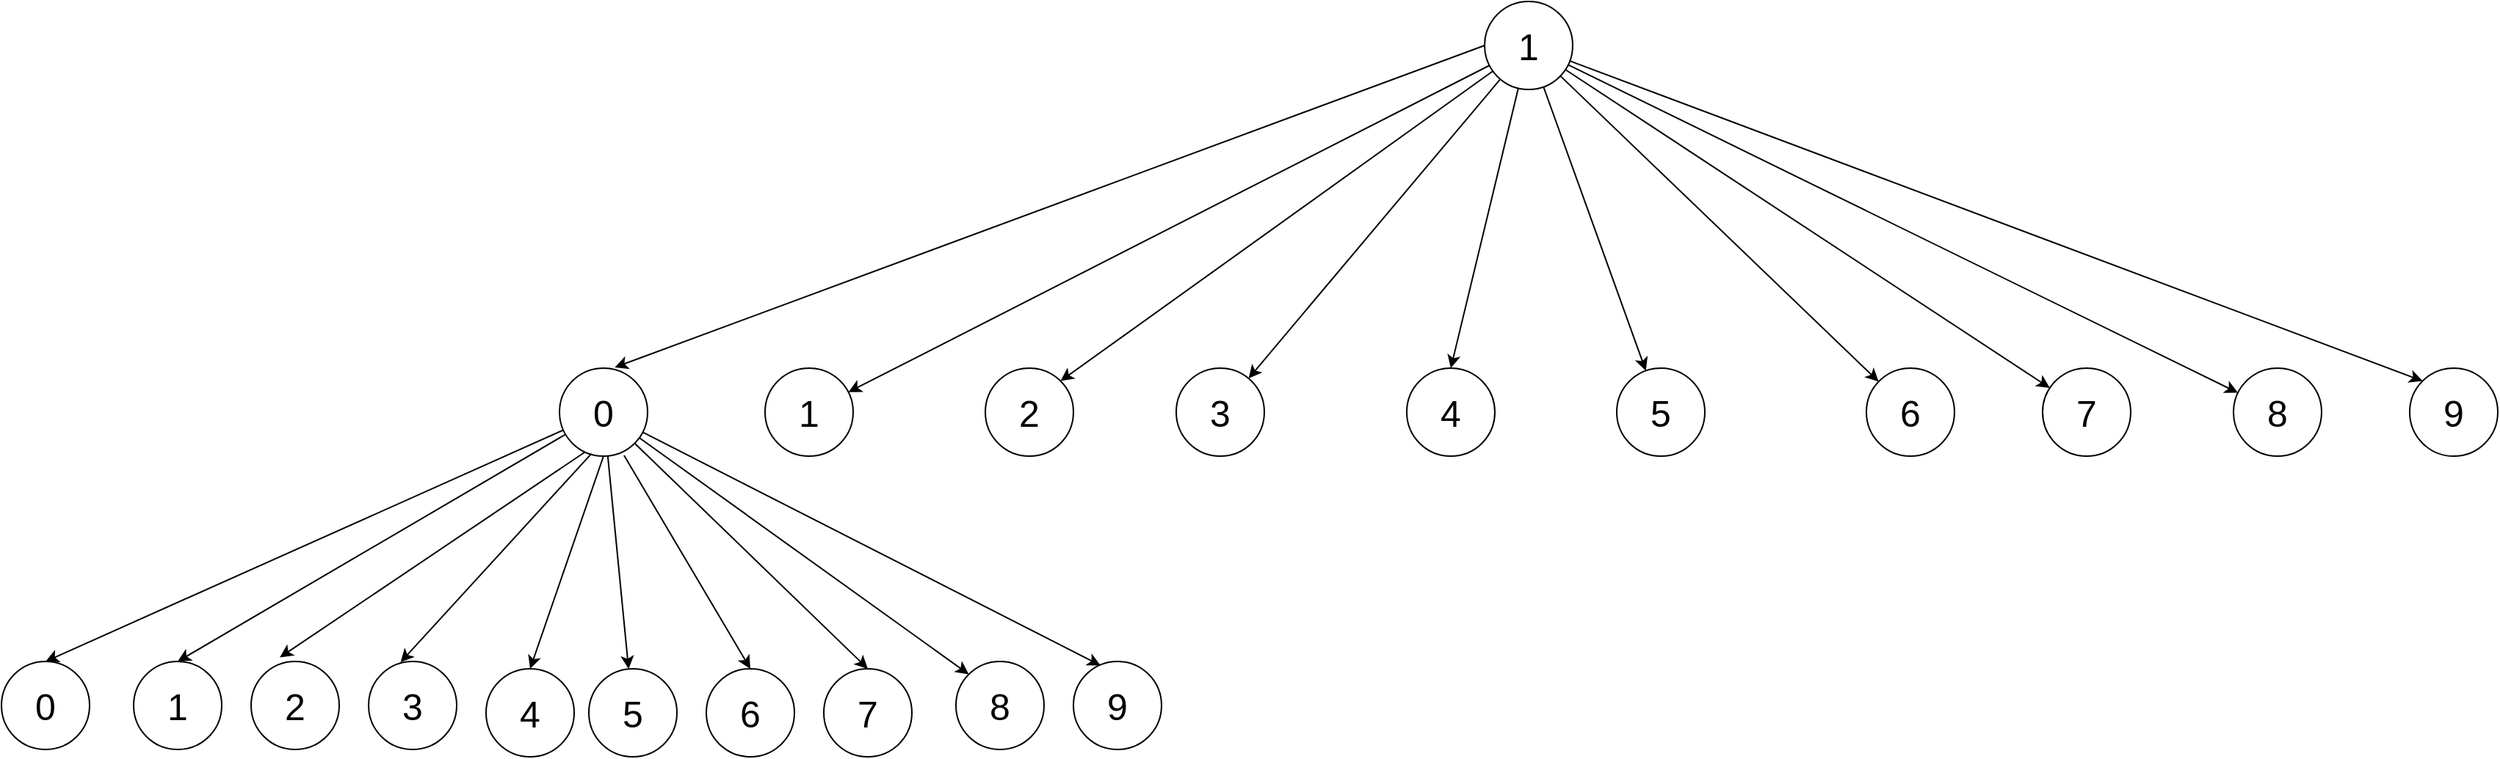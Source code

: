<mxfile version="20.2.7" type="github">
  <diagram id="z7bG9_cL0WjyzCiolIdL" name="第 1 页">
    <mxGraphModel dx="2462" dy="925" grid="1" gridSize="10" guides="1" tooltips="1" connect="1" arrows="1" fold="1" page="1" pageScale="1" pageWidth="827" pageHeight="1169" math="0" shadow="0">
      <root>
        <mxCell id="0" />
        <mxCell id="1" parent="0" />
        <mxCell id="LvxEn_jjEC13x24jMexa-1" value="1" style="ellipse;whiteSpace=wrap;html=1;aspect=fixed;fontSize=25;" vertex="1" parent="1">
          <mxGeometry x="820" y="70" width="60" height="60" as="geometry" />
        </mxCell>
        <mxCell id="LvxEn_jjEC13x24jMexa-2" value="0" style="ellipse;whiteSpace=wrap;html=1;aspect=fixed;fontSize=25;" vertex="1" parent="1">
          <mxGeometry x="-190" y="520" width="60" height="60" as="geometry" />
        </mxCell>
        <mxCell id="LvxEn_jjEC13x24jMexa-3" value="9" style="ellipse;whiteSpace=wrap;html=1;aspect=fixed;fontSize=25;" vertex="1" parent="1">
          <mxGeometry x="1450" y="320" width="60" height="60" as="geometry" />
        </mxCell>
        <mxCell id="LvxEn_jjEC13x24jMexa-4" value="7" style="ellipse;whiteSpace=wrap;html=1;aspect=fixed;fontSize=25;" vertex="1" parent="1">
          <mxGeometry x="1200" y="320" width="60" height="60" as="geometry" />
        </mxCell>
        <mxCell id="LvxEn_jjEC13x24jMexa-5" value="6" style="ellipse;whiteSpace=wrap;html=1;aspect=fixed;fontSize=25;" vertex="1" parent="1">
          <mxGeometry x="1080" y="320" width="60" height="60" as="geometry" />
        </mxCell>
        <mxCell id="LvxEn_jjEC13x24jMexa-6" value="0" style="ellipse;whiteSpace=wrap;html=1;aspect=fixed;fontSize=25;" vertex="1" parent="1">
          <mxGeometry x="190" y="320" width="60" height="60" as="geometry" />
        </mxCell>
        <mxCell id="LvxEn_jjEC13x24jMexa-7" value="8" style="ellipse;whiteSpace=wrap;html=1;aspect=fixed;fontSize=25;" vertex="1" parent="1">
          <mxGeometry x="1330" y="320" width="60" height="60" as="geometry" />
        </mxCell>
        <mxCell id="LvxEn_jjEC13x24jMexa-8" value="1" style="ellipse;whiteSpace=wrap;html=1;aspect=fixed;fontSize=25;" vertex="1" parent="1">
          <mxGeometry x="330" y="320" width="60" height="60" as="geometry" />
        </mxCell>
        <mxCell id="LvxEn_jjEC13x24jMexa-9" value="2" style="ellipse;whiteSpace=wrap;html=1;aspect=fixed;fontSize=25;" vertex="1" parent="1">
          <mxGeometry x="480" y="320" width="60" height="60" as="geometry" />
        </mxCell>
        <mxCell id="LvxEn_jjEC13x24jMexa-10" value="3" style="ellipse;whiteSpace=wrap;html=1;aspect=fixed;fontSize=25;" vertex="1" parent="1">
          <mxGeometry x="610" y="320" width="60" height="60" as="geometry" />
        </mxCell>
        <mxCell id="LvxEn_jjEC13x24jMexa-11" value="4" style="ellipse;whiteSpace=wrap;html=1;aspect=fixed;fontSize=25;" vertex="1" parent="1">
          <mxGeometry x="767" y="320" width="60" height="60" as="geometry" />
        </mxCell>
        <mxCell id="LvxEn_jjEC13x24jMexa-12" value="5" style="ellipse;whiteSpace=wrap;html=1;aspect=fixed;fontSize=25;" vertex="1" parent="1">
          <mxGeometry x="910" y="320" width="60" height="60" as="geometry" />
        </mxCell>
        <mxCell id="LvxEn_jjEC13x24jMexa-14" value="" style="endArrow=classic;html=1;rounded=0;fontSize=25;exitX=0;exitY=0.5;exitDx=0;exitDy=0;entryX=0.628;entryY=-0.009;entryDx=0;entryDy=0;entryPerimeter=0;" edge="1" parent="1" source="LvxEn_jjEC13x24jMexa-1" target="LvxEn_jjEC13x24jMexa-6">
          <mxGeometry width="50" height="50" relative="1" as="geometry">
            <mxPoint x="230" y="240" as="sourcePoint" />
            <mxPoint x="280" y="190" as="targetPoint" />
          </mxGeometry>
        </mxCell>
        <mxCell id="LvxEn_jjEC13x24jMexa-16" value="" style="endArrow=classic;html=1;rounded=0;fontSize=25;" edge="1" parent="1" source="LvxEn_jjEC13x24jMexa-1" target="LvxEn_jjEC13x24jMexa-8">
          <mxGeometry width="50" height="50" relative="1" as="geometry">
            <mxPoint x="770" y="120" as="sourcePoint" />
            <mxPoint x="237.68" y="329.46" as="targetPoint" />
          </mxGeometry>
        </mxCell>
        <mxCell id="LvxEn_jjEC13x24jMexa-17" value="" style="endArrow=classic;html=1;rounded=0;fontSize=25;entryX=1;entryY=0;entryDx=0;entryDy=0;" edge="1" parent="1" source="LvxEn_jjEC13x24jMexa-1" target="LvxEn_jjEC13x24jMexa-9">
          <mxGeometry width="50" height="50" relative="1" as="geometry">
            <mxPoint x="900" y="220" as="sourcePoint" />
            <mxPoint x="950" y="170" as="targetPoint" />
          </mxGeometry>
        </mxCell>
        <mxCell id="LvxEn_jjEC13x24jMexa-18" value="" style="endArrow=classic;html=1;rounded=0;fontSize=25;entryX=0.5;entryY=0;entryDx=0;entryDy=0;" edge="1" parent="1" source="LvxEn_jjEC13x24jMexa-1" target="LvxEn_jjEC13x24jMexa-11">
          <mxGeometry width="50" height="50" relative="1" as="geometry">
            <mxPoint x="860" y="230" as="sourcePoint" />
            <mxPoint x="910" y="180" as="targetPoint" />
          </mxGeometry>
        </mxCell>
        <mxCell id="LvxEn_jjEC13x24jMexa-19" value="" style="endArrow=classic;html=1;rounded=0;fontSize=25;" edge="1" parent="1" source="LvxEn_jjEC13x24jMexa-1" target="LvxEn_jjEC13x24jMexa-10">
          <mxGeometry width="50" height="50" relative="1" as="geometry">
            <mxPoint x="940" y="450" as="sourcePoint" />
            <mxPoint x="990" y="400" as="targetPoint" />
          </mxGeometry>
        </mxCell>
        <mxCell id="LvxEn_jjEC13x24jMexa-20" value="" style="endArrow=classic;html=1;rounded=0;fontSize=25;" edge="1" parent="1" source="LvxEn_jjEC13x24jMexa-1" target="LvxEn_jjEC13x24jMexa-12">
          <mxGeometry width="50" height="50" relative="1" as="geometry">
            <mxPoint x="980" y="190" as="sourcePoint" />
            <mxPoint x="1030" y="140" as="targetPoint" />
          </mxGeometry>
        </mxCell>
        <mxCell id="LvxEn_jjEC13x24jMexa-21" value="" style="endArrow=classic;html=1;rounded=0;fontSize=25;" edge="1" parent="1" source="LvxEn_jjEC13x24jMexa-1" target="LvxEn_jjEC13x24jMexa-5">
          <mxGeometry width="50" height="50" relative="1" as="geometry">
            <mxPoint x="1110" y="210" as="sourcePoint" />
            <mxPoint x="1160" y="160" as="targetPoint" />
          </mxGeometry>
        </mxCell>
        <mxCell id="LvxEn_jjEC13x24jMexa-22" value="" style="endArrow=classic;html=1;rounded=0;fontSize=25;" edge="1" parent="1" source="LvxEn_jjEC13x24jMexa-1" target="LvxEn_jjEC13x24jMexa-4">
          <mxGeometry width="50" height="50" relative="1" as="geometry">
            <mxPoint x="1200" y="230" as="sourcePoint" />
            <mxPoint x="1250" y="180" as="targetPoint" />
          </mxGeometry>
        </mxCell>
        <mxCell id="LvxEn_jjEC13x24jMexa-23" value="" style="endArrow=classic;html=1;rounded=0;fontSize=25;" edge="1" parent="1" source="LvxEn_jjEC13x24jMexa-1" target="LvxEn_jjEC13x24jMexa-7">
          <mxGeometry width="50" height="50" relative="1" as="geometry">
            <mxPoint x="1240" y="140" as="sourcePoint" />
            <mxPoint x="1290" y="90" as="targetPoint" />
          </mxGeometry>
        </mxCell>
        <mxCell id="LvxEn_jjEC13x24jMexa-24" value="" style="endArrow=classic;html=1;rounded=0;fontSize=25;entryX=0;entryY=0;entryDx=0;entryDy=0;" edge="1" parent="1" source="LvxEn_jjEC13x24jMexa-1" target="LvxEn_jjEC13x24jMexa-3">
          <mxGeometry width="50" height="50" relative="1" as="geometry">
            <mxPoint x="1180" y="180" as="sourcePoint" />
            <mxPoint x="1230" y="130" as="targetPoint" />
          </mxGeometry>
        </mxCell>
        <mxCell id="LvxEn_jjEC13x24jMexa-25" value="9" style="ellipse;whiteSpace=wrap;html=1;aspect=fixed;fontSize=25;" vertex="1" parent="1">
          <mxGeometry x="540" y="520" width="60" height="60" as="geometry" />
        </mxCell>
        <mxCell id="LvxEn_jjEC13x24jMexa-26" value="8" style="ellipse;whiteSpace=wrap;html=1;aspect=fixed;fontSize=25;" vertex="1" parent="1">
          <mxGeometry x="460" y="520" width="60" height="60" as="geometry" />
        </mxCell>
        <mxCell id="LvxEn_jjEC13x24jMexa-27" value="1" style="ellipse;whiteSpace=wrap;html=1;aspect=fixed;fontSize=25;" vertex="1" parent="1">
          <mxGeometry x="-100" y="520" width="60" height="60" as="geometry" />
        </mxCell>
        <mxCell id="LvxEn_jjEC13x24jMexa-28" value="2" style="ellipse;whiteSpace=wrap;html=1;aspect=fixed;fontSize=25;" vertex="1" parent="1">
          <mxGeometry x="-20" y="520" width="60" height="60" as="geometry" />
        </mxCell>
        <mxCell id="LvxEn_jjEC13x24jMexa-29" value="3" style="ellipse;whiteSpace=wrap;html=1;aspect=fixed;fontSize=25;" vertex="1" parent="1">
          <mxGeometry x="60" y="520" width="60" height="60" as="geometry" />
        </mxCell>
        <mxCell id="LvxEn_jjEC13x24jMexa-30" value="4" style="ellipse;whiteSpace=wrap;html=1;aspect=fixed;fontSize=25;" vertex="1" parent="1">
          <mxGeometry x="140" y="525" width="60" height="60" as="geometry" />
        </mxCell>
        <mxCell id="LvxEn_jjEC13x24jMexa-31" value="5" style="ellipse;whiteSpace=wrap;html=1;aspect=fixed;fontSize=25;" vertex="1" parent="1">
          <mxGeometry x="210" y="525" width="60" height="60" as="geometry" />
        </mxCell>
        <mxCell id="LvxEn_jjEC13x24jMexa-32" value="6" style="ellipse;whiteSpace=wrap;html=1;aspect=fixed;fontSize=25;" vertex="1" parent="1">
          <mxGeometry x="290" y="525" width="60" height="60" as="geometry" />
        </mxCell>
        <mxCell id="LvxEn_jjEC13x24jMexa-33" value="7" style="ellipse;whiteSpace=wrap;html=1;aspect=fixed;fontSize=25;" vertex="1" parent="1">
          <mxGeometry x="370" y="525" width="60" height="60" as="geometry" />
        </mxCell>
        <mxCell id="LvxEn_jjEC13x24jMexa-34" value="" style="endArrow=classic;html=1;rounded=0;fontSize=25;entryX=0.5;entryY=0;entryDx=0;entryDy=0;" edge="1" parent="1" source="LvxEn_jjEC13x24jMexa-6" target="LvxEn_jjEC13x24jMexa-2">
          <mxGeometry width="50" height="50" relative="1" as="geometry">
            <mxPoint x="-90" y="420" as="sourcePoint" />
            <mxPoint x="-40" y="370" as="targetPoint" />
          </mxGeometry>
        </mxCell>
        <mxCell id="LvxEn_jjEC13x24jMexa-35" value="" style="endArrow=classic;html=1;rounded=0;fontSize=25;entryX=0.5;entryY=0;entryDx=0;entryDy=0;" edge="1" parent="1" source="LvxEn_jjEC13x24jMexa-6" target="LvxEn_jjEC13x24jMexa-27">
          <mxGeometry width="50" height="50" relative="1" as="geometry">
            <mxPoint x="210" y="470" as="sourcePoint" />
            <mxPoint x="260" y="420" as="targetPoint" />
          </mxGeometry>
        </mxCell>
        <mxCell id="LvxEn_jjEC13x24jMexa-36" value="" style="endArrow=classic;html=1;rounded=0;fontSize=25;exitX=0.289;exitY=0.954;exitDx=0;exitDy=0;exitPerimeter=0;entryX=0.326;entryY=-0.046;entryDx=0;entryDy=0;entryPerimeter=0;" edge="1" parent="1" source="LvxEn_jjEC13x24jMexa-6" target="LvxEn_jjEC13x24jMexa-28">
          <mxGeometry width="50" height="50" relative="1" as="geometry">
            <mxPoint x="220" y="470" as="sourcePoint" />
            <mxPoint x="270" y="420" as="targetPoint" />
          </mxGeometry>
        </mxCell>
        <mxCell id="LvxEn_jjEC13x24jMexa-37" value="" style="endArrow=classic;html=1;rounded=0;fontSize=25;entryX=0.363;entryY=0.009;entryDx=0;entryDy=0;entryPerimeter=0;exitX=0.363;exitY=0.972;exitDx=0;exitDy=0;exitPerimeter=0;" edge="1" parent="1" source="LvxEn_jjEC13x24jMexa-6" target="LvxEn_jjEC13x24jMexa-29">
          <mxGeometry width="50" height="50" relative="1" as="geometry">
            <mxPoint x="180" y="420" as="sourcePoint" />
            <mxPoint x="310" y="430" as="targetPoint" />
          </mxGeometry>
        </mxCell>
        <mxCell id="LvxEn_jjEC13x24jMexa-38" value="" style="endArrow=classic;html=1;rounded=0;fontSize=25;exitX=0.5;exitY=1;exitDx=0;exitDy=0;entryX=0.5;entryY=0;entryDx=0;entryDy=0;" edge="1" parent="1" source="LvxEn_jjEC13x24jMexa-6" target="LvxEn_jjEC13x24jMexa-30">
          <mxGeometry width="50" height="50" relative="1" as="geometry">
            <mxPoint x="330" y="490" as="sourcePoint" />
            <mxPoint x="380" y="440" as="targetPoint" />
          </mxGeometry>
        </mxCell>
        <mxCell id="LvxEn_jjEC13x24jMexa-39" value="" style="endArrow=classic;html=1;rounded=0;fontSize=25;" edge="1" parent="1" source="LvxEn_jjEC13x24jMexa-6" target="LvxEn_jjEC13x24jMexa-31">
          <mxGeometry width="50" height="50" relative="1" as="geometry">
            <mxPoint x="380" y="470" as="sourcePoint" />
            <mxPoint x="430" y="420" as="targetPoint" />
          </mxGeometry>
        </mxCell>
        <mxCell id="LvxEn_jjEC13x24jMexa-40" value="" style="endArrow=classic;html=1;rounded=0;fontSize=25;entryX=0.5;entryY=0;entryDx=0;entryDy=0;exitX=0.733;exitY=0.991;exitDx=0;exitDy=0;exitPerimeter=0;" edge="1" parent="1" source="LvxEn_jjEC13x24jMexa-6" target="LvxEn_jjEC13x24jMexa-32">
          <mxGeometry width="50" height="50" relative="1" as="geometry">
            <mxPoint x="250" y="420" as="sourcePoint" />
            <mxPoint x="400" y="420" as="targetPoint" />
          </mxGeometry>
        </mxCell>
        <mxCell id="LvxEn_jjEC13x24jMexa-41" value="" style="endArrow=classic;html=1;rounded=0;fontSize=25;exitX=1;exitY=1;exitDx=0;exitDy=0;entryX=0.5;entryY=0;entryDx=0;entryDy=0;" edge="1" parent="1" source="LvxEn_jjEC13x24jMexa-6" target="LvxEn_jjEC13x24jMexa-33">
          <mxGeometry width="50" height="50" relative="1" as="geometry">
            <mxPoint x="350" y="470" as="sourcePoint" />
            <mxPoint x="400" y="420" as="targetPoint" />
          </mxGeometry>
        </mxCell>
        <mxCell id="LvxEn_jjEC13x24jMexa-42" value="" style="endArrow=classic;html=1;rounded=0;fontSize=25;entryX=0;entryY=0;entryDx=0;entryDy=0;" edge="1" parent="1" source="LvxEn_jjEC13x24jMexa-6" target="LvxEn_jjEC13x24jMexa-26">
          <mxGeometry width="50" height="50" relative="1" as="geometry">
            <mxPoint x="430" y="500" as="sourcePoint" />
            <mxPoint x="480" y="450" as="targetPoint" />
          </mxGeometry>
        </mxCell>
        <mxCell id="LvxEn_jjEC13x24jMexa-43" value="" style="endArrow=classic;html=1;rounded=0;fontSize=25;entryX=0.308;entryY=0.046;entryDx=0;entryDy=0;entryPerimeter=0;" edge="1" parent="1" source="LvxEn_jjEC13x24jMexa-6" target="LvxEn_jjEC13x24jMexa-25">
          <mxGeometry width="50" height="50" relative="1" as="geometry">
            <mxPoint x="540" y="500" as="sourcePoint" />
            <mxPoint x="590" y="450" as="targetPoint" />
          </mxGeometry>
        </mxCell>
      </root>
    </mxGraphModel>
  </diagram>
</mxfile>
